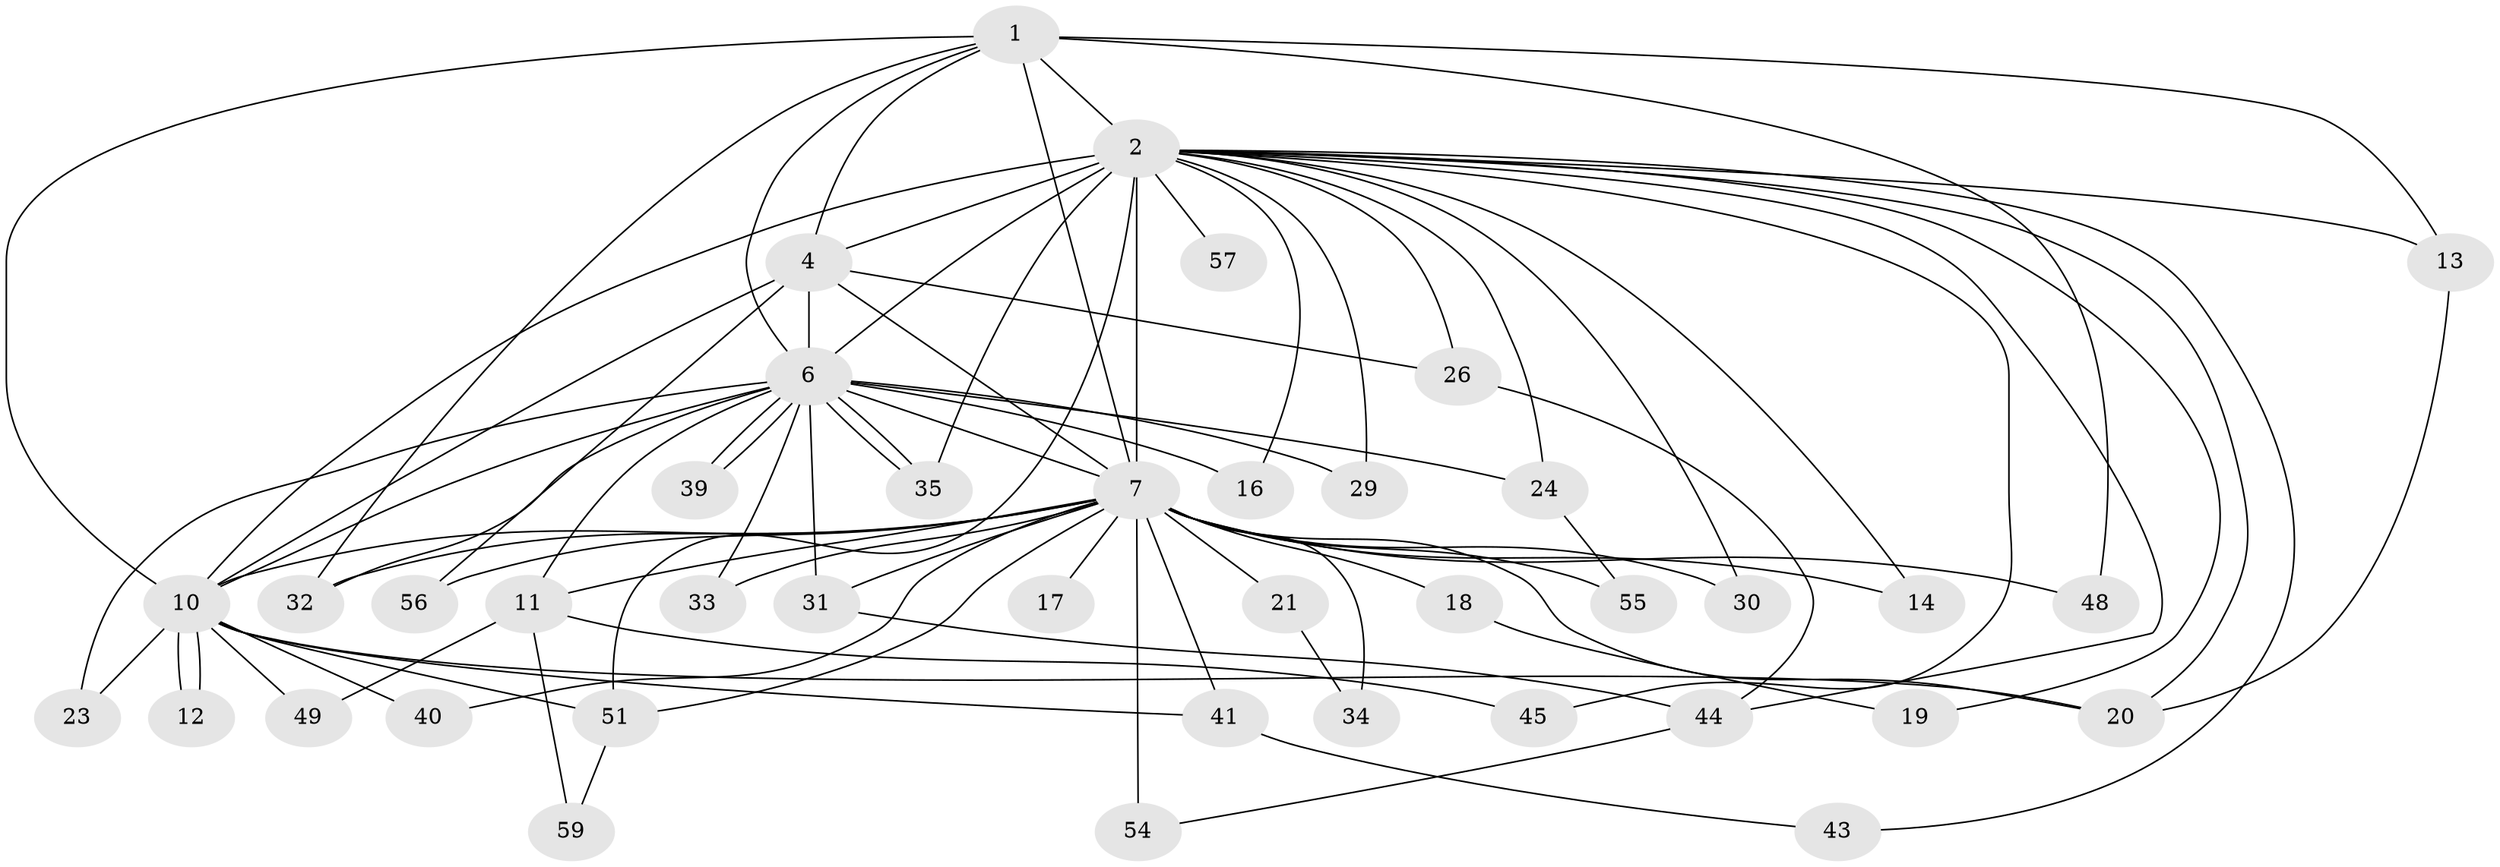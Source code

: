 // original degree distribution, {14: 0.037037037037037035, 28: 0.012345679012345678, 16: 0.024691358024691357, 25: 0.012345679012345678, 24: 0.012345679012345678, 26: 0.012345679012345678, 18: 0.012345679012345678, 5: 0.012345679012345678, 2: 0.5555555555555556, 3: 0.2345679012345679, 7: 0.012345679012345678, 4: 0.06172839506172839}
// Generated by graph-tools (version 1.1) at 2025/13/03/09/25 04:13:56]
// undirected, 40 vertices, 85 edges
graph export_dot {
graph [start="1"]
  node [color=gray90,style=filled];
  1;
  2 [super="+71+72+76+3+53+5+38"];
  4 [super="+63+47+52+37"];
  6;
  7 [super="+8+42+28+15+46+22+27"];
  10;
  11;
  12;
  13;
  14;
  16;
  17;
  18;
  19;
  20;
  21;
  23;
  24;
  26;
  29 [super="+75"];
  30;
  31;
  32 [super="+70"];
  33 [super="+65"];
  34;
  35 [super="+68"];
  39;
  40;
  41;
  43;
  44;
  45;
  48;
  49;
  51 [super="+60"];
  54;
  55;
  56;
  57;
  59;
  1 -- 2 [weight=5];
  1 -- 4 [weight=2];
  1 -- 6;
  1 -- 7 [weight=2];
  1 -- 10;
  1 -- 13;
  1 -- 32;
  1 -- 48;
  2 -- 4 [weight=6];
  2 -- 6 [weight=4];
  2 -- 7 [weight=15];
  2 -- 10 [weight=5];
  2 -- 13;
  2 -- 16;
  2 -- 19;
  2 -- 24;
  2 -- 45;
  2 -- 51;
  2 -- 57 [weight=2];
  2 -- 35;
  2 -- 44;
  2 -- 14;
  2 -- 29;
  2 -- 30;
  2 -- 43;
  2 -- 20;
  2 -- 26;
  4 -- 6 [weight=2];
  4 -- 7 [weight=5];
  4 -- 10;
  4 -- 26;
  4 -- 56;
  6 -- 7 [weight=3];
  6 -- 10;
  6 -- 11;
  6 -- 16;
  6 -- 23;
  6 -- 24;
  6 -- 29 [weight=2];
  6 -- 31;
  6 -- 33 [weight=2];
  6 -- 35;
  6 -- 35;
  6 -- 39;
  6 -- 39;
  6 -- 32;
  7 -- 10 [weight=2];
  7 -- 14;
  7 -- 21 [weight=2];
  7 -- 30;
  7 -- 34;
  7 -- 40;
  7 -- 51 [weight=2];
  7 -- 54 [weight=2];
  7 -- 55;
  7 -- 11;
  7 -- 18;
  7 -- 31;
  7 -- 32;
  7 -- 33;
  7 -- 41;
  7 -- 48 [weight=2];
  7 -- 17;
  7 -- 20;
  7 -- 56;
  10 -- 12;
  10 -- 12;
  10 -- 20;
  10 -- 23;
  10 -- 40;
  10 -- 41;
  10 -- 49;
  10 -- 51;
  11 -- 45;
  11 -- 49;
  11 -- 59;
  13 -- 20;
  18 -- 19;
  21 -- 34;
  24 -- 55;
  26 -- 44;
  31 -- 44;
  41 -- 43;
  44 -- 54;
  51 -- 59;
}
